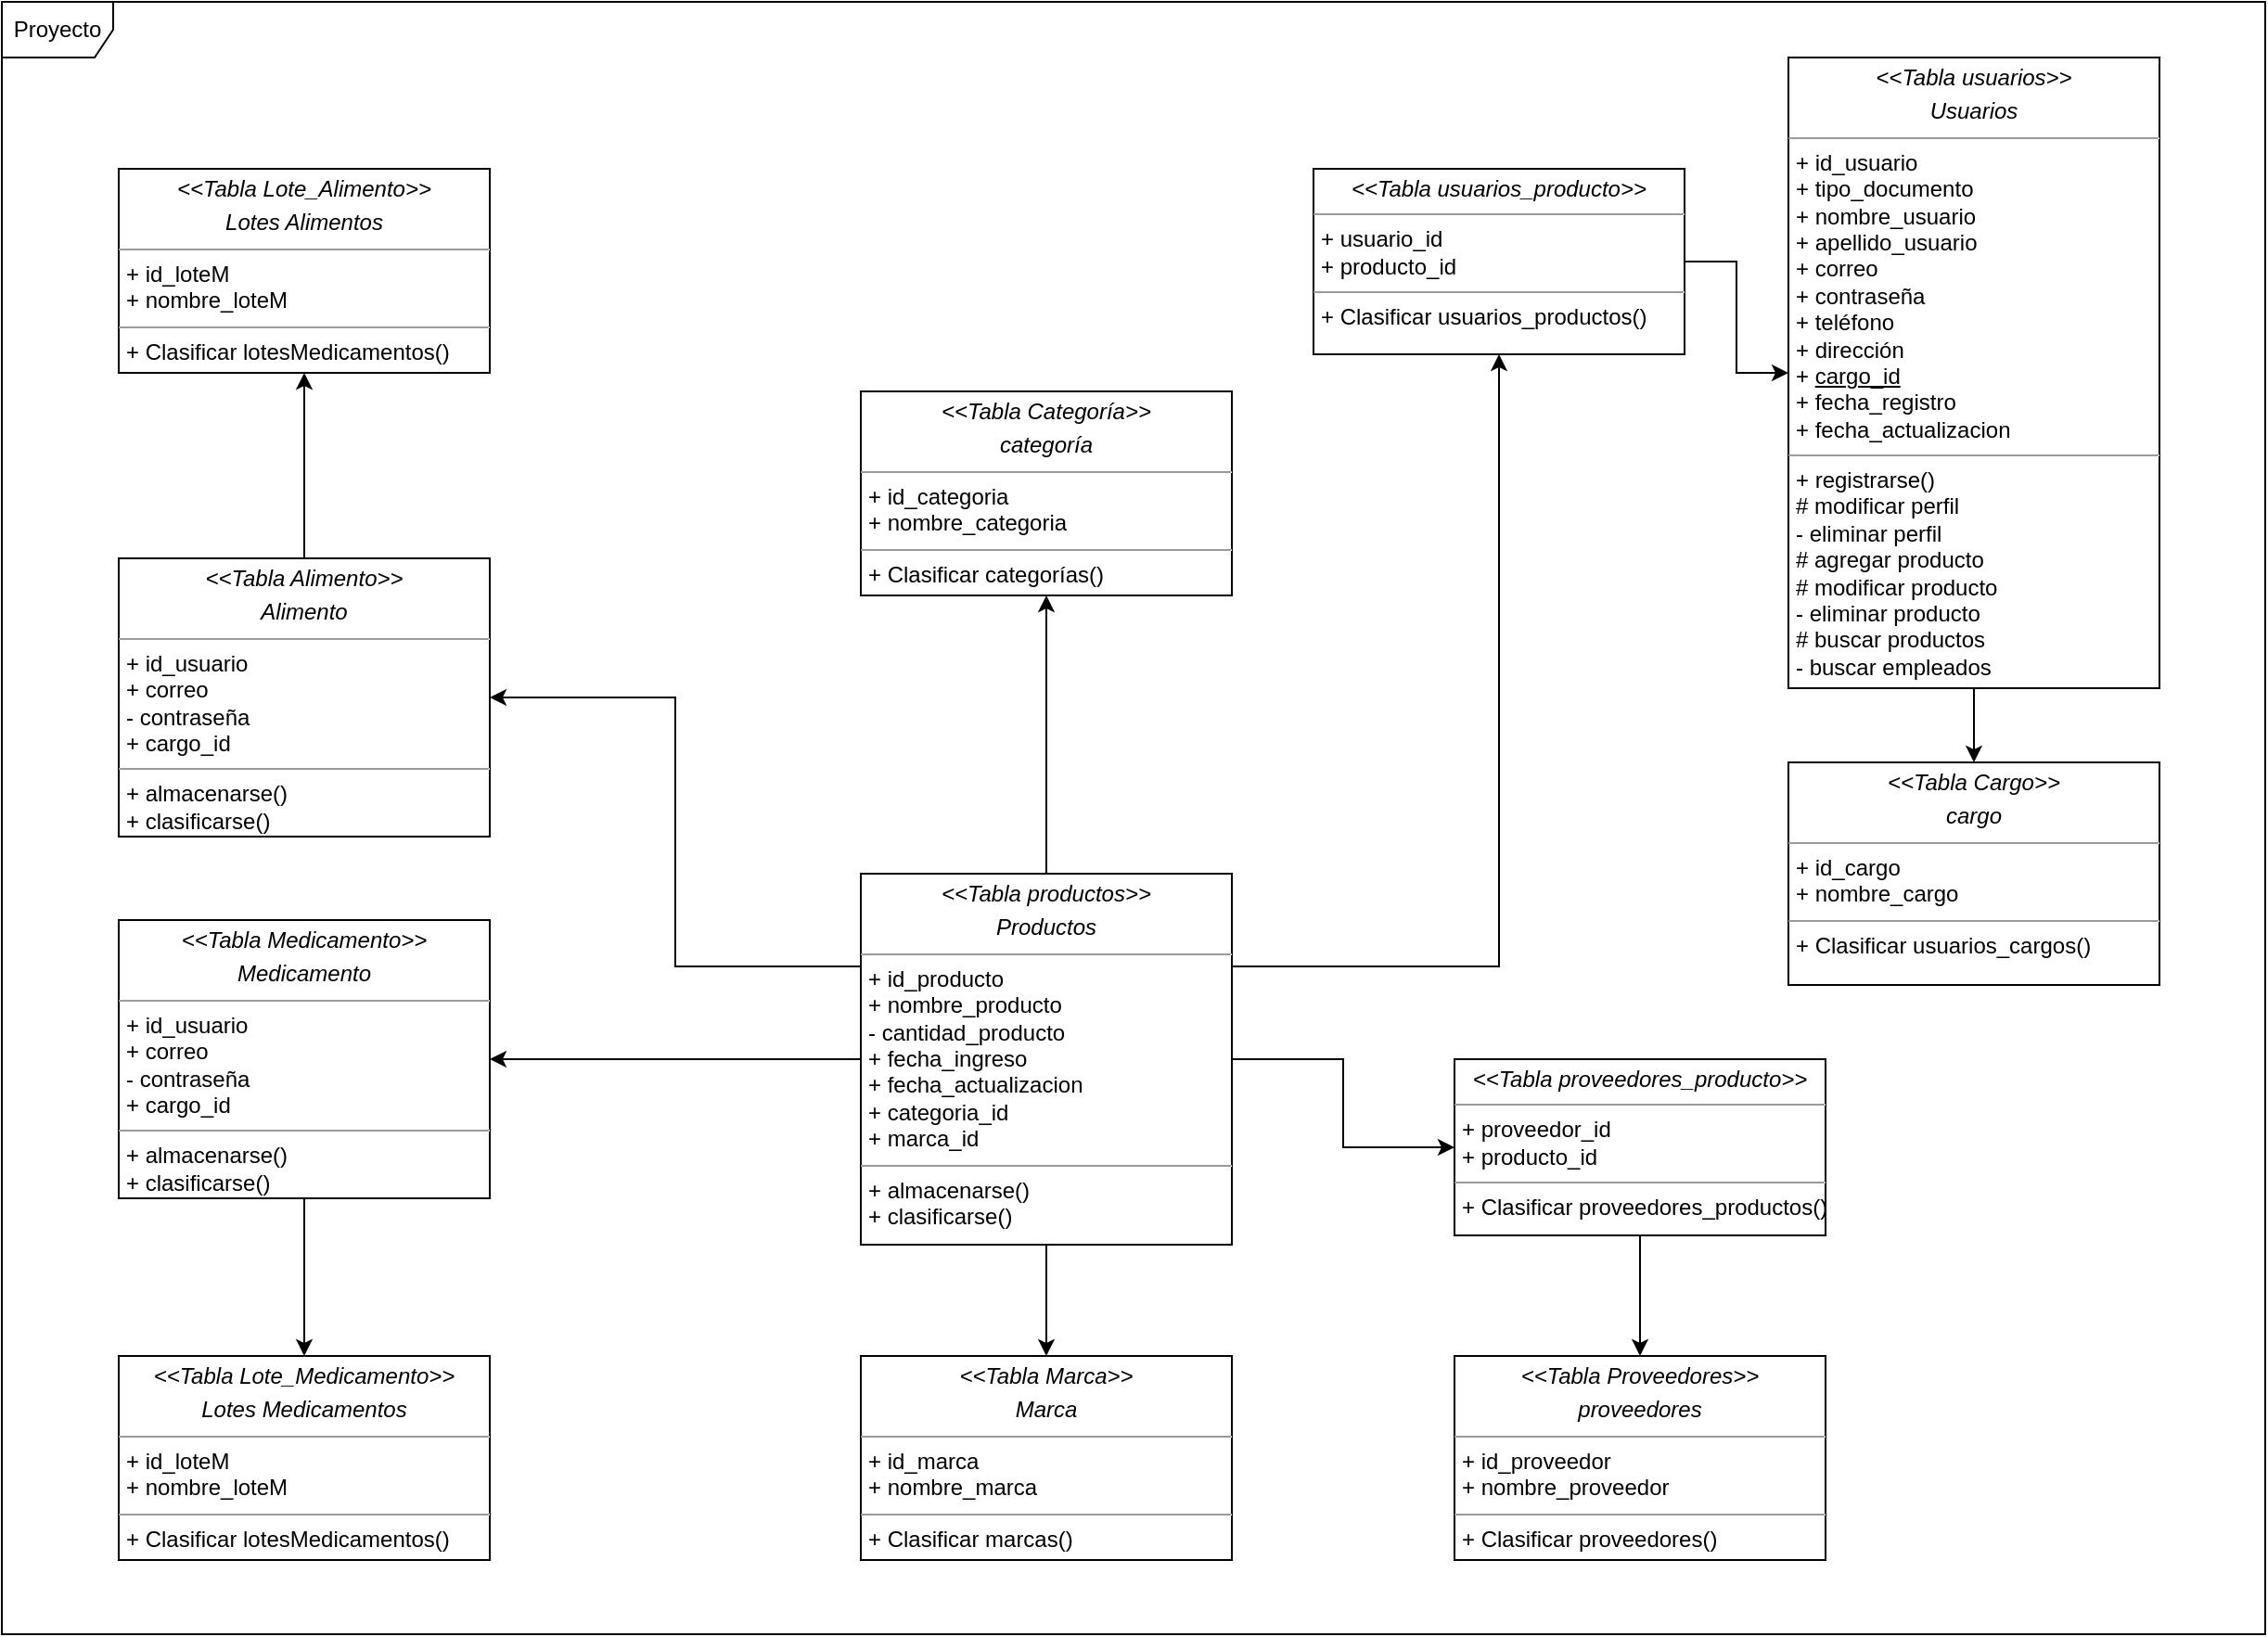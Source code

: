 <mxfile version="19.0.3" type="google"><diagram id="YwCZmGSxTPAsDr3Na2Fy" name="diagrama de clases"><mxGraphModel grid="1" page="1" gridSize="10" guides="1" tooltips="1" connect="1" arrows="1" fold="1" pageScale="1" pageWidth="827" pageHeight="1169" math="0" shadow="0"><root><mxCell id="0"/><mxCell id="1" parent="0"/><mxCell id="cz_8SQj_i6xYwKN2fN7J-1" style="edgeStyle=orthogonalEdgeStyle;rounded=0;orthogonalLoop=1;jettySize=auto;html=1;entryX=0.5;entryY=1;entryDx=0;entryDy=0;" edge="1" parent="1" source="xotEILK0sl-qoKc9JmO2-2" target="frGcF5RUyPAbRCpic3ID-2"><mxGeometry relative="1" as="geometry"/></mxCell><mxCell id="cz_8SQj_i6xYwKN2fN7J-2" style="edgeStyle=orthogonalEdgeStyle;rounded=0;orthogonalLoop=1;jettySize=auto;html=1;entryX=0.5;entryY=0;entryDx=0;entryDy=0;" edge="1" parent="1" source="xotEILK0sl-qoKc9JmO2-2" target="frGcF5RUyPAbRCpic3ID-4"><mxGeometry relative="1" as="geometry"/></mxCell><mxCell id="cz_8SQj_i6xYwKN2fN7J-3" style="edgeStyle=orthogonalEdgeStyle;rounded=0;orthogonalLoop=1;jettySize=auto;html=1;entryX=0;entryY=0.5;entryDx=0;entryDy=0;" edge="1" parent="1" source="xotEILK0sl-qoKc9JmO2-2" target="frGcF5RUyPAbRCpic3ID-1"><mxGeometry relative="1" as="geometry"/></mxCell><mxCell id="cz_8SQj_i6xYwKN2fN7J-5" style="edgeStyle=orthogonalEdgeStyle;rounded=0;orthogonalLoop=1;jettySize=auto;html=1;exitX=1;exitY=0.25;exitDx=0;exitDy=0;entryX=0.5;entryY=1;entryDx=0;entryDy=0;" edge="1" parent="1" source="xotEILK0sl-qoKc9JmO2-2" target="z6yO0nCPpbK2yeyvns0o-2"><mxGeometry relative="1" as="geometry"><Array as="points"><mxPoint x="414" y="120"/></Array></mxGeometry></mxCell><mxCell id="cz_8SQj_i6xYwKN2fN7J-9" style="edgeStyle=orthogonalEdgeStyle;rounded=0;orthogonalLoop=1;jettySize=auto;html=1;" edge="1" parent="1" source="xotEILK0sl-qoKc9JmO2-2" target="xotEILK0sl-qoKc9JmO2-3"><mxGeometry relative="1" as="geometry"/></mxCell><mxCell id="cz_8SQj_i6xYwKN2fN7J-11" style="edgeStyle=orthogonalEdgeStyle;rounded=0;orthogonalLoop=1;jettySize=auto;html=1;exitX=0;exitY=0.25;exitDx=0;exitDy=0;entryX=1;entryY=0.5;entryDx=0;entryDy=0;" edge="1" parent="1" source="xotEILK0sl-qoKc9JmO2-2" target="frGcF5RUyPAbRCpic3ID-7"><mxGeometry relative="1" as="geometry"/></mxCell><mxCell id="xotEILK0sl-qoKc9JmO2-2" value="&lt;p style=&quot;margin: 0px ; margin-top: 4px ; text-align: center&quot;&gt;&lt;i&gt;&amp;lt;&amp;lt;Tabla productos&amp;gt;&amp;gt;&lt;/i&gt;&lt;i&gt;&lt;br&gt;&lt;/i&gt;&lt;/p&gt;&lt;p style=&quot;margin: 0px ; margin-top: 4px ; text-align: center&quot;&gt;&lt;i&gt;Productos&lt;/i&gt;&lt;/p&gt;&lt;hr size=&quot;1&quot;&gt;&lt;p style=&quot;margin: 0px ; margin-left: 4px&quot;&gt;+ id_producto&lt;/p&gt;&lt;p style=&quot;margin: 0px ; margin-left: 4px&quot;&gt;+ nombre_producto&lt;/p&gt;&lt;p style=&quot;margin: 0px ; margin-left: 4px&quot;&gt;- cantidad_producto&lt;/p&gt;&lt;p style=&quot;margin: 0px ; margin-left: 4px&quot;&gt;+ fecha_ingreso&lt;br&gt;&lt;/p&gt;&lt;p style=&quot;margin: 0px ; margin-left: 4px&quot;&gt;+ fecha_actualizacion&lt;/p&gt;&lt;p style=&quot;margin: 0px ; margin-left: 4px&quot;&gt;+ categoria_id&lt;br&gt;&lt;/p&gt;&lt;p style=&quot;margin: 0px ; margin-left: 4px&quot;&gt;+ marca_id&lt;br&gt;&lt;/p&gt;&lt;hr size=&quot;1&quot;&gt;&lt;p style=&quot;margin: 0px ; margin-left: 4px&quot;&gt;+ almacenarse()&lt;br&gt;&lt;/p&gt;&lt;p style=&quot;margin: 0px ; margin-left: 4px&quot;&gt;+ clasificarse()&lt;/p&gt;" style="verticalAlign=top;align=left;overflow=fill;fontSize=12;fontFamily=Helvetica;html=1;" vertex="1" parent="1"><mxGeometry x="70" y="70" width="200" height="200" as="geometry"/></mxCell><mxCell id="cz_8SQj_i6xYwKN2fN7J-10" style="edgeStyle=orthogonalEdgeStyle;rounded=0;orthogonalLoop=1;jettySize=auto;html=1;entryX=0.5;entryY=0;entryDx=0;entryDy=0;" edge="1" parent="1" source="xotEILK0sl-qoKc9JmO2-3" target="frGcF5RUyPAbRCpic3ID-5"><mxGeometry relative="1" as="geometry"/></mxCell><mxCell id="xotEILK0sl-qoKc9JmO2-3" value="&lt;p style=&quot;margin: 0px ; margin-top: 4px ; text-align: center&quot;&gt;&lt;i&gt;&amp;lt;&amp;lt;Tabla Medicamento&amp;gt;&amp;gt;&lt;/i&gt;&lt;i&gt;&lt;br&gt;&lt;/i&gt;&lt;/p&gt;&lt;p style=&quot;margin: 0px ; margin-top: 4px ; text-align: center&quot;&gt;&lt;i&gt;Medicamento&lt;/i&gt;&lt;/p&gt;&lt;hr size=&quot;1&quot;&gt;&lt;p style=&quot;margin: 0px ; margin-left: 4px&quot;&gt;+ id_usuario&lt;br&gt;&lt;/p&gt;&lt;p style=&quot;margin: 0px ; margin-left: 4px&quot;&gt;+ correo&lt;/p&gt;&lt;p style=&quot;margin: 0px ; margin-left: 4px&quot;&gt;- contraseña&lt;/p&gt;&lt;p style=&quot;margin: 0px ; margin-left: 4px&quot;&gt;+ cargo_id&lt;/p&gt;&lt;hr size=&quot;1&quot;&gt;&lt;p style=&quot;margin: 0px ; margin-left: 4px&quot;&gt;+ almacenarse()&lt;/p&gt;&lt;p style=&quot;margin: 0px ; margin-left: 4px&quot;&gt;&lt;span style=&quot;background-color: initial;&quot;&gt;+ clasificarse()&lt;/span&gt;&lt;/p&gt;" style="verticalAlign=top;align=left;overflow=fill;fontSize=12;fontFamily=Helvetica;html=1;" vertex="1" parent="1"><mxGeometry x="-330" y="95" width="200" height="150" as="geometry"/></mxCell><mxCell id="cz_8SQj_i6xYwKN2fN7J-7" style="edgeStyle=orthogonalEdgeStyle;rounded=0;orthogonalLoop=1;jettySize=auto;html=1;entryX=0.5;entryY=0;entryDx=0;entryDy=0;" edge="1" parent="1" source="xotEILK0sl-qoKc9JmO2-10" target="frGcF5RUyPAbRCpic3ID-3"><mxGeometry relative="1" as="geometry"/></mxCell><mxCell id="xotEILK0sl-qoKc9JmO2-10" value="&lt;p style=&quot;margin: 0px ; margin-top: 4px ; text-align: center&quot;&gt;&lt;i&gt;&amp;lt;&amp;lt;Tabla usuarios&amp;gt;&amp;gt;&lt;/i&gt;&lt;/p&gt;&lt;p style=&quot;margin: 0px ; margin-top: 4px ; text-align: center&quot;&gt;&lt;i&gt;Usuarios&lt;/i&gt;&lt;/p&gt;&lt;hr size=&quot;1&quot;&gt;&lt;p style=&quot;margin: 0px 0px 0px 4px&quot;&gt;+ id_usuario&lt;br&gt;&lt;/p&gt;&lt;p style=&quot;margin: 0px 0px 0px 4px&quot;&gt;+ tipo_documento&lt;/p&gt;&lt;p style=&quot;margin: 0px 0px 0px 4px&quot;&gt;+ nombre_usuario&lt;br&gt;+ apellido_usuario&lt;/p&gt;&lt;p style=&quot;margin: 0px 0px 0px 4px&quot;&gt;+ correo&lt;/p&gt;&lt;p style=&quot;margin: 0px 0px 0px 4px&quot;&gt;+ contraseña&lt;/p&gt;&lt;p style=&quot;margin: 0px 0px 0px 4px&quot;&gt;+ teléfono&lt;/p&gt;&lt;p style=&quot;margin: 0px 0px 0px 4px&quot;&gt;+ dirección&lt;/p&gt;&lt;p style=&quot;margin: 0px 0px 0px 4px&quot;&gt;+ &lt;u&gt;cargo_id&lt;/u&gt;&lt;/p&gt;&lt;p style=&quot;margin: 0px 0px 0px 4px&quot;&gt;+ fecha_registro&lt;br&gt;&lt;/p&gt;&lt;p style=&quot;margin: 0px 0px 0px 4px&quot;&gt;+ fecha_actualizacion&lt;/p&gt;&lt;hr size=&quot;1&quot;&gt;&lt;p style=&quot;margin: 0px 0px 0px 4px&quot;&gt;+ registrarse()&lt;/p&gt;&lt;p style=&quot;margin: 0px 0px 0px 4px&quot;&gt;# modificar perfil&lt;/p&gt;&lt;p style=&quot;margin: 0px 0px 0px 4px&quot;&gt;- eliminar perfil&lt;/p&gt;&lt;p style=&quot;margin: 0px 0px 0px 4px&quot;&gt;# agregar producto&lt;/p&gt;&lt;p style=&quot;margin: 0px 0px 0px 4px&quot;&gt;# modificar producto&lt;/p&gt;&lt;p style=&quot;margin: 0px 0px 0px 4px&quot;&gt;- eliminar producto&lt;/p&gt;&lt;p style=&quot;margin: 0px 0px 0px 4px&quot;&gt;# buscar productos&lt;/p&gt;&lt;p style=&quot;margin: 0px 0px 0px 4px&quot;&gt;- buscar empleados&lt;/p&gt;" style="verticalAlign=top;align=left;overflow=fill;fontSize=12;fontFamily=Helvetica;html=1;" vertex="1" parent="1"><mxGeometry x="570" y="-370" width="200" height="340" as="geometry"/></mxCell><mxCell id="xotEILK0sl-qoKc9JmO2-26" value="&lt;p style=&quot;margin: 0px ; margin-top: 4px ; text-align: center&quot;&gt;&lt;i&gt;&amp;lt;&amp;lt;Tabla Proveedores&amp;gt;&amp;gt;&lt;/i&gt;&lt;i&gt;&lt;br&gt;&lt;/i&gt;&lt;/p&gt;&lt;p style=&quot;margin: 0px ; margin-top: 4px ; text-align: center&quot;&gt;&lt;i&gt;proveedores&lt;/i&gt;&lt;/p&gt;&lt;hr size=&quot;1&quot;&gt;&lt;p style=&quot;margin: 0px ; margin-left: 4px&quot;&gt;+ id_proveedor&lt;/p&gt;&lt;p style=&quot;margin: 0px ; margin-left: 4px&quot;&gt;+ nombre_proveedor&lt;/p&gt;&lt;hr size=&quot;1&quot;&gt;&lt;p style=&quot;margin: 0px ; margin-left: 4px&quot;&gt;&lt;span&gt;+ Clasificar proveedores()&lt;/span&gt;&lt;/p&gt;" style="verticalAlign=top;align=left;overflow=fill;fontSize=12;fontFamily=Helvetica;html=1;" vertex="1" parent="1"><mxGeometry x="390" y="330" width="200" height="110" as="geometry"/></mxCell><mxCell id="xotEILK0sl-qoKc9JmO2-30" value="Proyecto" style="shape=umlFrame;whiteSpace=wrap;html=1;" vertex="1" parent="1"><mxGeometry x="-393" y="-400" width="1220" height="880" as="geometry"/></mxCell><mxCell id="cz_8SQj_i6xYwKN2fN7J-6" style="edgeStyle=orthogonalEdgeStyle;rounded=0;orthogonalLoop=1;jettySize=auto;html=1;entryX=0;entryY=0.5;entryDx=0;entryDy=0;" edge="1" parent="1" source="z6yO0nCPpbK2yeyvns0o-2" target="xotEILK0sl-qoKc9JmO2-10"><mxGeometry relative="1" as="geometry"/></mxCell><mxCell id="z6yO0nCPpbK2yeyvns0o-2" value="&lt;p style=&quot;margin: 0px ; margin-top: 4px ; text-align: center&quot;&gt;&lt;i&gt;&amp;lt;&amp;lt;Tabla usuarios_producto&amp;gt;&amp;gt;&lt;/i&gt;&lt;/p&gt;&lt;hr size=&quot;1&quot;&gt;&lt;p style=&quot;margin: 0px ; margin-left: 4px&quot;&gt;+ usuario_id&lt;/p&gt;&lt;p style=&quot;margin: 0px ; margin-left: 4px&quot;&gt;+ producto_id&lt;/p&gt;&lt;hr size=&quot;1&quot;&gt;&lt;p style=&quot;margin: 0px ; margin-left: 4px&quot;&gt;&lt;span&gt;+ Clasificar usuarios_productos()&lt;/span&gt;&lt;/p&gt;" style="verticalAlign=top;align=left;overflow=fill;fontSize=12;fontFamily=Helvetica;html=1;" vertex="1" parent="1"><mxGeometry x="314" y="-310" width="200" height="100" as="geometry"/></mxCell><mxCell id="cz_8SQj_i6xYwKN2fN7J-4" style="edgeStyle=orthogonalEdgeStyle;rounded=0;orthogonalLoop=1;jettySize=auto;html=1;entryX=0.5;entryY=0;entryDx=0;entryDy=0;" edge="1" parent="1" source="frGcF5RUyPAbRCpic3ID-1" target="xotEILK0sl-qoKc9JmO2-26"><mxGeometry relative="1" as="geometry"/></mxCell><mxCell id="frGcF5RUyPAbRCpic3ID-1" value="&lt;p style=&quot;margin: 0px ; margin-top: 4px ; text-align: center&quot;&gt;&lt;i&gt;&amp;lt;&amp;lt;Tabla proveedores_producto&amp;gt;&amp;gt;&lt;/i&gt;&lt;/p&gt;&lt;hr size=&quot;1&quot;&gt;&lt;p style=&quot;margin: 0px ; margin-left: 4px&quot;&gt;+ proveedor_id&lt;/p&gt;&lt;p style=&quot;margin: 0px ; margin-left: 4px&quot;&gt;+ producto_id&lt;/p&gt;&lt;hr size=&quot;1&quot;&gt;&lt;p style=&quot;margin: 0px ; margin-left: 4px&quot;&gt;&lt;span&gt;+ Clasificar proveedores_productos()&lt;/span&gt;&lt;/p&gt;" style="verticalAlign=top;align=left;overflow=fill;fontSize=12;fontFamily=Helvetica;html=1;" vertex="1" parent="1"><mxGeometry x="390" y="170" width="200" height="95" as="geometry"/></mxCell><mxCell id="frGcF5RUyPAbRCpic3ID-2" value="&lt;p style=&quot;margin: 0px ; margin-top: 4px ; text-align: center&quot;&gt;&lt;i&gt;&amp;lt;&amp;lt;Tabla Categoría&amp;gt;&amp;gt;&lt;/i&gt;&lt;i&gt;&lt;br&gt;&lt;/i&gt;&lt;/p&gt;&lt;p style=&quot;margin: 0px ; margin-top: 4px ; text-align: center&quot;&gt;&lt;i&gt;categoría&lt;/i&gt;&lt;/p&gt;&lt;hr size=&quot;1&quot;&gt;&lt;p style=&quot;margin: 0px ; margin-left: 4px&quot;&gt;+ id_categoria&lt;/p&gt;&lt;p style=&quot;margin: 0px ; margin-left: 4px&quot;&gt;+ nombre_categoria&lt;/p&gt;&lt;hr size=&quot;1&quot;&gt;&lt;p style=&quot;margin: 0px ; margin-left: 4px&quot;&gt;&lt;span&gt;+ Clasificar categorías()&lt;/span&gt;&lt;/p&gt;" style="verticalAlign=top;align=left;overflow=fill;fontSize=12;fontFamily=Helvetica;html=1;" vertex="1" parent="1"><mxGeometry x="70" y="-190" width="200" height="110" as="geometry"/></mxCell><mxCell id="frGcF5RUyPAbRCpic3ID-3" value="&lt;p style=&quot;margin: 0px ; margin-top: 4px ; text-align: center&quot;&gt;&lt;i&gt;&amp;lt;&amp;lt;Tabla Cargo&amp;gt;&amp;gt;&lt;/i&gt;&lt;i&gt;&lt;br&gt;&lt;/i&gt;&lt;/p&gt;&lt;p style=&quot;margin: 0px ; margin-top: 4px ; text-align: center&quot;&gt;&lt;i&gt;cargo&lt;/i&gt;&lt;/p&gt;&lt;hr size=&quot;1&quot;&gt;&lt;p style=&quot;margin: 0px ; margin-left: 4px&quot;&gt;+ id_cargo&lt;/p&gt;&lt;p style=&quot;margin: 0px ; margin-left: 4px&quot;&gt;+ nombre_cargo&lt;/p&gt;&lt;hr size=&quot;1&quot;&gt;&lt;p style=&quot;margin: 0px ; margin-left: 4px&quot;&gt;&lt;span&gt;+ Clasificar usuarios_cargos()&lt;/span&gt;&lt;/p&gt;" style="verticalAlign=top;align=left;overflow=fill;fontSize=12;fontFamily=Helvetica;html=1;" vertex="1" parent="1"><mxGeometry x="570" y="10" width="200" height="120" as="geometry"/></mxCell><mxCell id="frGcF5RUyPAbRCpic3ID-4" value="&lt;p style=&quot;margin: 0px ; margin-top: 4px ; text-align: center&quot;&gt;&lt;i&gt;&amp;lt;&amp;lt;Tabla Marca&amp;gt;&amp;gt;&lt;/i&gt;&lt;i&gt;&lt;br&gt;&lt;/i&gt;&lt;/p&gt;&lt;p style=&quot;margin: 0px ; margin-top: 4px ; text-align: center&quot;&gt;&lt;i&gt;Marca&lt;/i&gt;&lt;/p&gt;&lt;hr size=&quot;1&quot;&gt;&lt;p style=&quot;margin: 0px ; margin-left: 4px&quot;&gt;+ id_marca&lt;/p&gt;&lt;p style=&quot;margin: 0px ; margin-left: 4px&quot;&gt;+ nombre_marca&lt;/p&gt;&lt;hr size=&quot;1&quot;&gt;&lt;p style=&quot;margin: 0px ; margin-left: 4px&quot;&gt;&lt;span&gt;+ Clasificar marcas()&lt;/span&gt;&lt;/p&gt;" style="verticalAlign=top;align=left;overflow=fill;fontSize=12;fontFamily=Helvetica;html=1;" vertex="1" parent="1"><mxGeometry x="70" y="330" width="200" height="110" as="geometry"/></mxCell><mxCell id="frGcF5RUyPAbRCpic3ID-5" value="&lt;p style=&quot;margin: 0px ; margin-top: 4px ; text-align: center&quot;&gt;&lt;i&gt;&amp;lt;&amp;lt;Tabla Lote_Medicamento&amp;gt;&amp;gt;&lt;/i&gt;&lt;i&gt;&lt;br&gt;&lt;/i&gt;&lt;/p&gt;&lt;p style=&quot;margin: 0px ; margin-top: 4px ; text-align: center&quot;&gt;&lt;i&gt;Lotes Medicamentos&lt;/i&gt;&lt;/p&gt;&lt;hr size=&quot;1&quot;&gt;&lt;p style=&quot;margin: 0px ; margin-left: 4px&quot;&gt;+ id_loteM&lt;/p&gt;&lt;p style=&quot;margin: 0px ; margin-left: 4px&quot;&gt;+ nombre_loteM&lt;/p&gt;&lt;hr size=&quot;1&quot;&gt;&lt;p style=&quot;margin: 0px ; margin-left: 4px&quot;&gt;&lt;span&gt;+ Clasificar lotesMedicamentos()&lt;/span&gt;&lt;/p&gt;" style="verticalAlign=top;align=left;overflow=fill;fontSize=12;fontFamily=Helvetica;html=1;" vertex="1" parent="1"><mxGeometry x="-330" y="330" width="200" height="110" as="geometry"/></mxCell><mxCell id="frGcF5RUyPAbRCpic3ID-6" value="&lt;p style=&quot;margin: 0px ; margin-top: 4px ; text-align: center&quot;&gt;&lt;i&gt;&amp;lt;&amp;lt;Tabla Lote_Alimento&amp;gt;&amp;gt;&lt;/i&gt;&lt;i&gt;&lt;br&gt;&lt;/i&gt;&lt;/p&gt;&lt;p style=&quot;margin: 0px ; margin-top: 4px ; text-align: center&quot;&gt;&lt;i&gt;Lotes Alimentos&lt;/i&gt;&lt;/p&gt;&lt;hr size=&quot;1&quot;&gt;&lt;p style=&quot;margin: 0px ; margin-left: 4px&quot;&gt;+ id_loteM&lt;/p&gt;&lt;p style=&quot;margin: 0px ; margin-left: 4px&quot;&gt;+ nombre_loteM&lt;/p&gt;&lt;hr size=&quot;1&quot;&gt;&lt;p style=&quot;margin: 0px ; margin-left: 4px&quot;&gt;&lt;span&gt;+ Clasificar lotesMedicamentos()&lt;/span&gt;&lt;/p&gt;" style="verticalAlign=top;align=left;overflow=fill;fontSize=12;fontFamily=Helvetica;html=1;" vertex="1" parent="1"><mxGeometry x="-330" y="-310" width="200" height="110" as="geometry"/></mxCell><mxCell id="cz_8SQj_i6xYwKN2fN7J-12" style="edgeStyle=orthogonalEdgeStyle;rounded=0;orthogonalLoop=1;jettySize=auto;html=1;entryX=0.5;entryY=1;entryDx=0;entryDy=0;" edge="1" parent="1" source="frGcF5RUyPAbRCpic3ID-7" target="frGcF5RUyPAbRCpic3ID-6"><mxGeometry relative="1" as="geometry"/></mxCell><mxCell id="frGcF5RUyPAbRCpic3ID-7" value="&lt;p style=&quot;margin: 0px ; margin-top: 4px ; text-align: center&quot;&gt;&lt;i&gt;&amp;lt;&amp;lt;Tabla Alimento&amp;gt;&amp;gt;&lt;/i&gt;&lt;i&gt;&lt;br&gt;&lt;/i&gt;&lt;/p&gt;&lt;p style=&quot;margin: 0px ; margin-top: 4px ; text-align: center&quot;&gt;&lt;i&gt;Alimento&lt;/i&gt;&lt;/p&gt;&lt;hr size=&quot;1&quot;&gt;&lt;p style=&quot;margin: 0px ; margin-left: 4px&quot;&gt;+ id_usuario&lt;br&gt;&lt;/p&gt;&lt;p style=&quot;margin: 0px ; margin-left: 4px&quot;&gt;+ correo&lt;/p&gt;&lt;p style=&quot;margin: 0px ; margin-left: 4px&quot;&gt;- contraseña&lt;/p&gt;&lt;p style=&quot;margin: 0px ; margin-left: 4px&quot;&gt;+ cargo_id&lt;/p&gt;&lt;hr size=&quot;1&quot;&gt;&lt;p style=&quot;margin: 0px 0px 0px 4px;&quot;&gt;+ almacenarse()&lt;/p&gt;&lt;p style=&quot;margin: 0px 0px 0px 4px;&quot;&gt;&lt;span style=&quot;background-color: initial;&quot;&gt;+ clasificarse()&lt;/span&gt;&lt;/p&gt;" style="verticalAlign=top;align=left;overflow=fill;fontSize=12;fontFamily=Helvetica;html=1;" vertex="1" parent="1"><mxGeometry x="-330" y="-100" width="200" height="150" as="geometry"/></mxCell></root></mxGraphModel></diagram></mxfile>